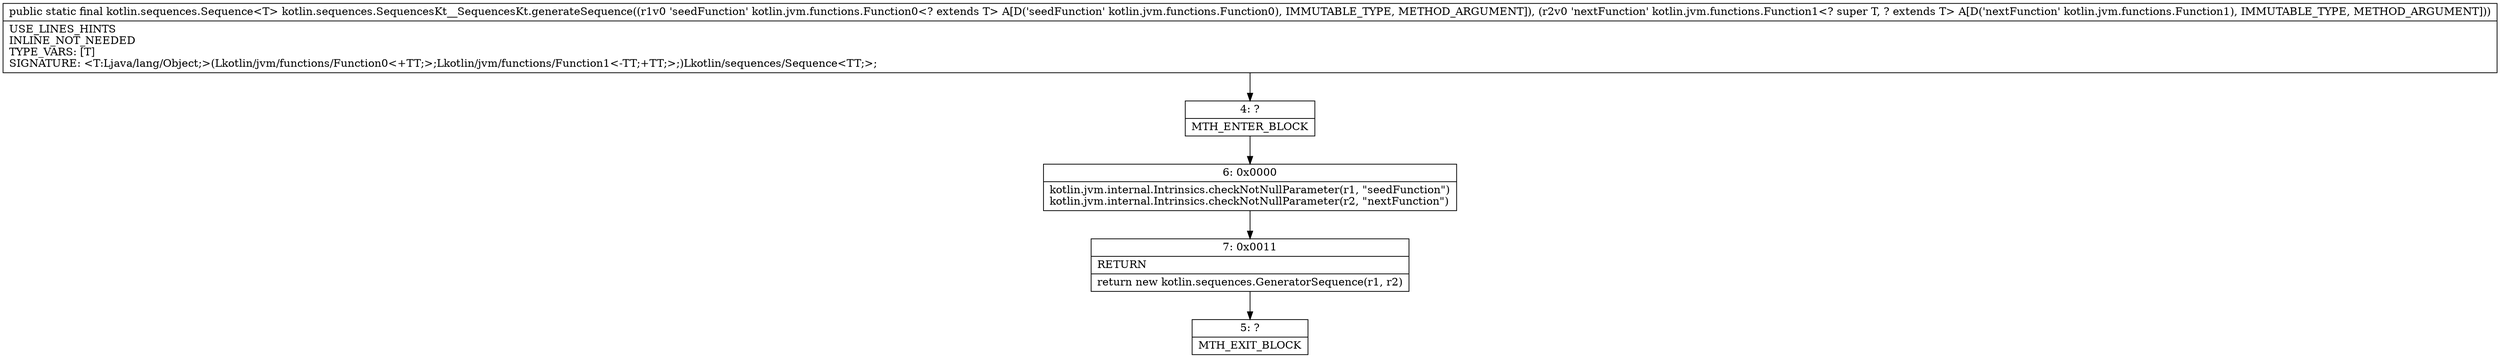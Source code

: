 digraph "CFG forkotlin.sequences.SequencesKt__SequencesKt.generateSequence(Lkotlin\/jvm\/functions\/Function0;Lkotlin\/jvm\/functions\/Function1;)Lkotlin\/sequences\/Sequence;" {
Node_4 [shape=record,label="{4\:\ ?|MTH_ENTER_BLOCK\l}"];
Node_6 [shape=record,label="{6\:\ 0x0000|kotlin.jvm.internal.Intrinsics.checkNotNullParameter(r1, \"seedFunction\")\lkotlin.jvm.internal.Intrinsics.checkNotNullParameter(r2, \"nextFunction\")\l}"];
Node_7 [shape=record,label="{7\:\ 0x0011|RETURN\l|return new kotlin.sequences.GeneratorSequence(r1, r2)\l}"];
Node_5 [shape=record,label="{5\:\ ?|MTH_EXIT_BLOCK\l}"];
MethodNode[shape=record,label="{public static final kotlin.sequences.Sequence\<T\> kotlin.sequences.SequencesKt__SequencesKt.generateSequence((r1v0 'seedFunction' kotlin.jvm.functions.Function0\<? extends T\> A[D('seedFunction' kotlin.jvm.functions.Function0), IMMUTABLE_TYPE, METHOD_ARGUMENT]), (r2v0 'nextFunction' kotlin.jvm.functions.Function1\<? super T, ? extends T\> A[D('nextFunction' kotlin.jvm.functions.Function1), IMMUTABLE_TYPE, METHOD_ARGUMENT]))  | USE_LINES_HINTS\lINLINE_NOT_NEEDED\lTYPE_VARS: [T]\lSIGNATURE: \<T:Ljava\/lang\/Object;\>(Lkotlin\/jvm\/functions\/Function0\<+TT;\>;Lkotlin\/jvm\/functions\/Function1\<\-TT;+TT;\>;)Lkotlin\/sequences\/Sequence\<TT;\>;\l}"];
MethodNode -> Node_4;Node_4 -> Node_6;
Node_6 -> Node_7;
Node_7 -> Node_5;
}

